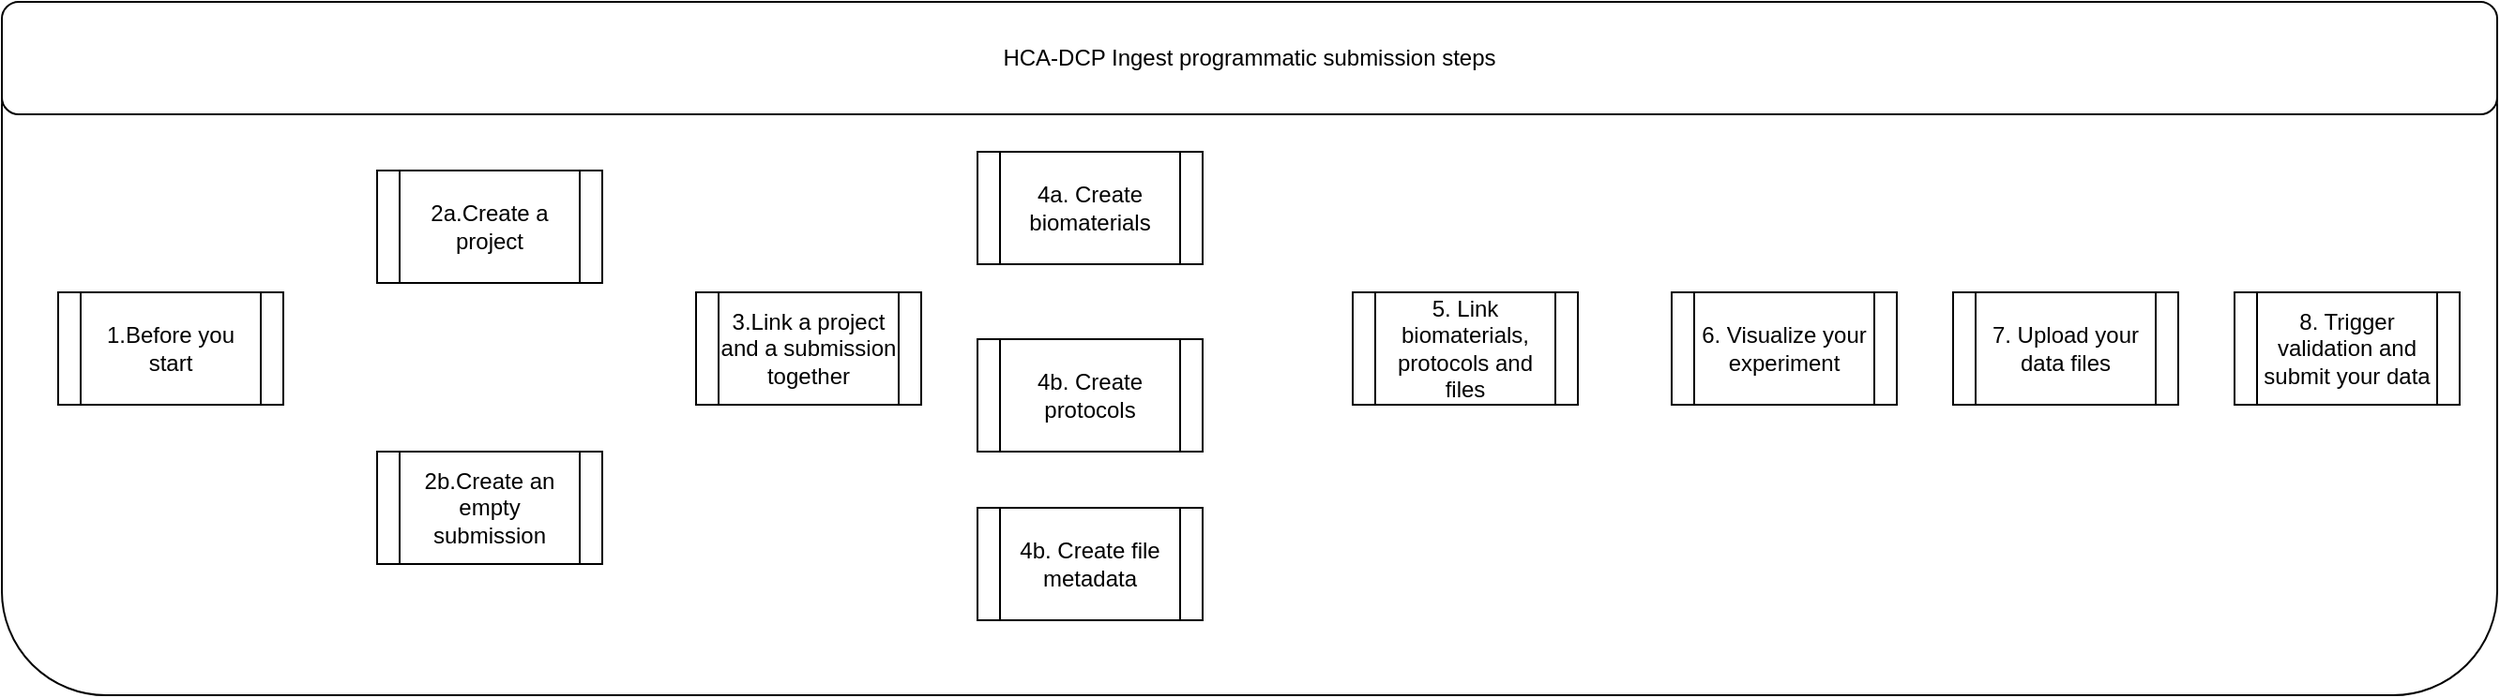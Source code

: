 <mxfile version="20.5.3" type="github">
  <diagram id="eqaJN9r5R6-n2fAist-j" name="Page-1">
    <mxGraphModel dx="1472" dy="519" grid="1" gridSize="10" guides="1" tooltips="1" connect="1" arrows="1" fold="1" page="1" pageScale="1" pageWidth="827" pageHeight="1169" math="0" shadow="0">
      <root>
        <mxCell id="0" />
        <mxCell id="1" parent="0" />
        <mxCell id="kF1K-4nqyDAZzZv0uPib-1" value="" style="rounded=1;whiteSpace=wrap;html=1;" vertex="1" parent="1">
          <mxGeometry x="120" y="80" width="1330" height="370" as="geometry" />
        </mxCell>
        <mxCell id="kF1K-4nqyDAZzZv0uPib-2" value="HCA-DCP Ingest programmatic submission steps" style="rounded=1;whiteSpace=wrap;html=1;" vertex="1" parent="1">
          <mxGeometry x="120" y="80" width="1330" height="60" as="geometry" />
        </mxCell>
        <mxCell id="kF1K-4nqyDAZzZv0uPib-3" value="2a.Create a project" style="shape=process;whiteSpace=wrap;html=1;backgroundOutline=1;" vertex="1" parent="1">
          <mxGeometry x="320" y="170" width="120" height="60" as="geometry" />
        </mxCell>
        <mxCell id="kF1K-4nqyDAZzZv0uPib-4" value="1.Before you start" style="shape=process;whiteSpace=wrap;html=1;backgroundOutline=1;" vertex="1" parent="1">
          <mxGeometry x="150" y="235" width="120" height="60" as="geometry" />
        </mxCell>
        <mxCell id="kF1K-4nqyDAZzZv0uPib-5" value="2b.Create an empty submission" style="shape=process;whiteSpace=wrap;html=1;backgroundOutline=1;" vertex="1" parent="1">
          <mxGeometry x="320" y="320" width="120" height="60" as="geometry" />
        </mxCell>
        <mxCell id="kF1K-4nqyDAZzZv0uPib-6" value="3.Link a project and a submission together" style="shape=process;whiteSpace=wrap;html=1;backgroundOutline=1;" vertex="1" parent="1">
          <mxGeometry x="490" y="235" width="120" height="60" as="geometry" />
        </mxCell>
        <mxCell id="kF1K-4nqyDAZzZv0uPib-7" value="4a. Create biomaterials" style="shape=process;whiteSpace=wrap;html=1;backgroundOutline=1;" vertex="1" parent="1">
          <mxGeometry x="640" y="160" width="120" height="60" as="geometry" />
        </mxCell>
        <mxCell id="kF1K-4nqyDAZzZv0uPib-8" value="4b. Create protocols" style="shape=process;whiteSpace=wrap;html=1;backgroundOutline=1;" vertex="1" parent="1">
          <mxGeometry x="640" y="260" width="120" height="60" as="geometry" />
        </mxCell>
        <mxCell id="kF1K-4nqyDAZzZv0uPib-9" value="4b. Create file metadata" style="shape=process;whiteSpace=wrap;html=1;backgroundOutline=1;" vertex="1" parent="1">
          <mxGeometry x="640" y="350" width="120" height="60" as="geometry" />
        </mxCell>
        <mxCell id="kF1K-4nqyDAZzZv0uPib-10" value="5. Link biomaterials, protocols and files" style="shape=process;whiteSpace=wrap;html=1;backgroundOutline=1;" vertex="1" parent="1">
          <mxGeometry x="840" y="235" width="120" height="60" as="geometry" />
        </mxCell>
        <mxCell id="kF1K-4nqyDAZzZv0uPib-11" value="6. Visualize your experiment" style="shape=process;whiteSpace=wrap;html=1;backgroundOutline=1;" vertex="1" parent="1">
          <mxGeometry x="1010" y="235" width="120" height="60" as="geometry" />
        </mxCell>
        <mxCell id="kF1K-4nqyDAZzZv0uPib-12" value="7. Upload your data files" style="shape=process;whiteSpace=wrap;html=1;backgroundOutline=1;" vertex="1" parent="1">
          <mxGeometry x="1160" y="235" width="120" height="60" as="geometry" />
        </mxCell>
        <mxCell id="kF1K-4nqyDAZzZv0uPib-13" value="8. Trigger validation and submit your data" style="shape=process;whiteSpace=wrap;html=1;backgroundOutline=1;" vertex="1" parent="1">
          <mxGeometry x="1310" y="235" width="120" height="60" as="geometry" />
        </mxCell>
      </root>
    </mxGraphModel>
  </diagram>
</mxfile>

